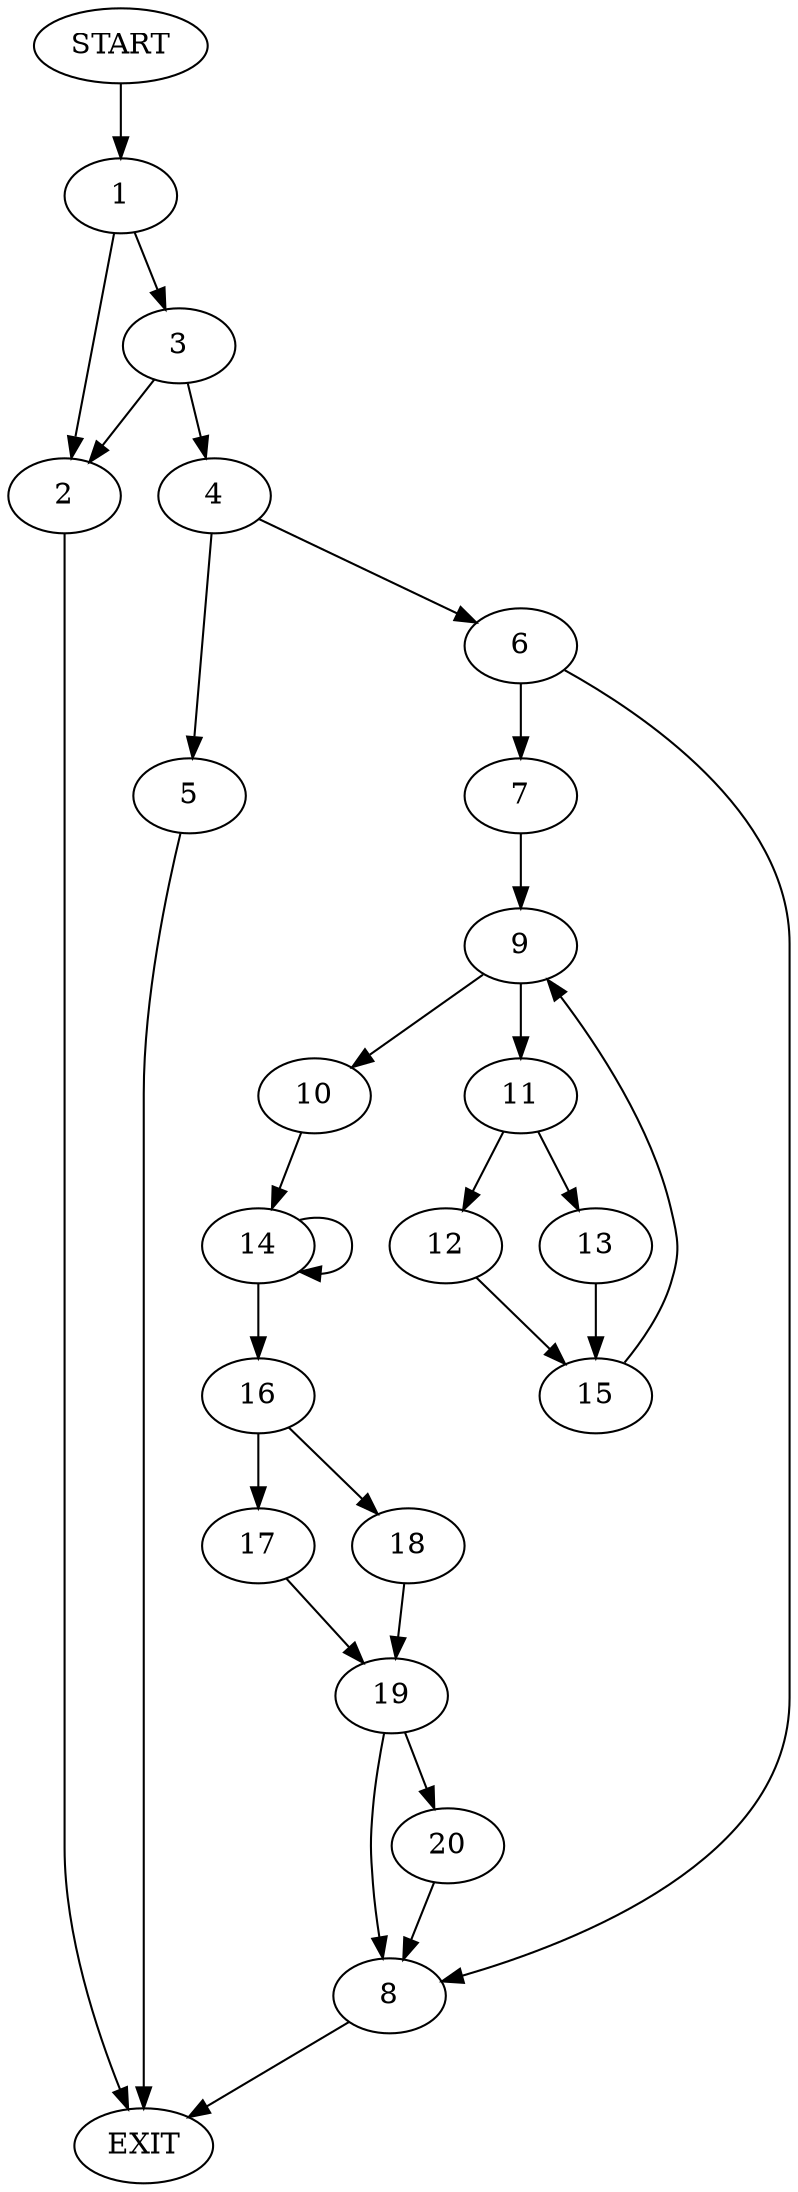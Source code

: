digraph {
0 [label="START"]
21 [label="EXIT"]
0 -> 1
1 -> 2
1 -> 3
2 -> 21
3 -> 2
3 -> 4
4 -> 5
4 -> 6
5 -> 21
6 -> 7
6 -> 8
8 -> 21
7 -> 9
9 -> 10
9 -> 11
11 -> 12
11 -> 13
10 -> 14
12 -> 15
13 -> 15
15 -> 9
14 -> 16
14 -> 14
16 -> 17
16 -> 18
17 -> 19
18 -> 19
19 -> 8
19 -> 20
20 -> 8
}

